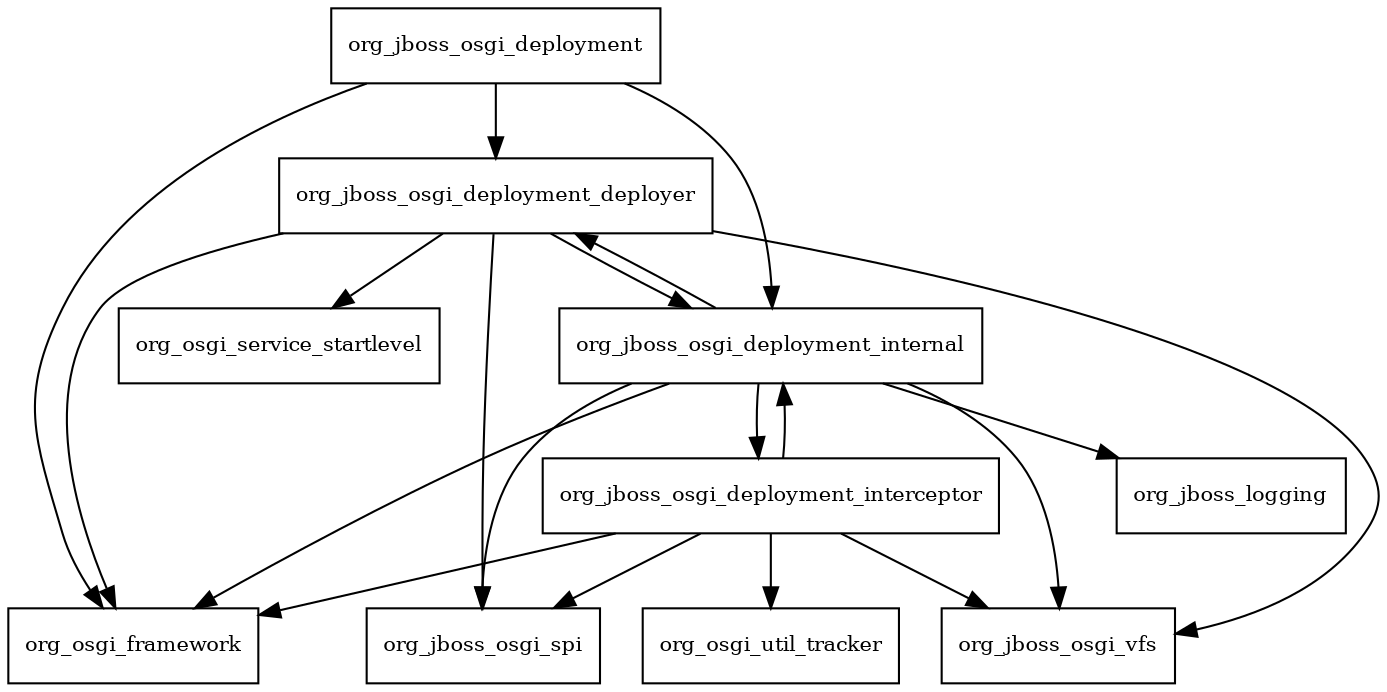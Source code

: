 digraph jbosgi_deployment_1_3_0_Final_redhat_1_package_dependencies {
  node [shape = box, fontsize=10.0];
  org_jboss_osgi_deployment -> org_jboss_osgi_deployment_deployer;
  org_jboss_osgi_deployment -> org_jboss_osgi_deployment_internal;
  org_jboss_osgi_deployment -> org_osgi_framework;
  org_jboss_osgi_deployment_deployer -> org_jboss_osgi_deployment_internal;
  org_jboss_osgi_deployment_deployer -> org_jboss_osgi_spi;
  org_jboss_osgi_deployment_deployer -> org_jboss_osgi_vfs;
  org_jboss_osgi_deployment_deployer -> org_osgi_framework;
  org_jboss_osgi_deployment_deployer -> org_osgi_service_startlevel;
  org_jboss_osgi_deployment_interceptor -> org_jboss_osgi_deployment_internal;
  org_jboss_osgi_deployment_interceptor -> org_jboss_osgi_spi;
  org_jboss_osgi_deployment_interceptor -> org_jboss_osgi_vfs;
  org_jboss_osgi_deployment_interceptor -> org_osgi_framework;
  org_jboss_osgi_deployment_interceptor -> org_osgi_util_tracker;
  org_jboss_osgi_deployment_internal -> org_jboss_logging;
  org_jboss_osgi_deployment_internal -> org_jboss_osgi_deployment_deployer;
  org_jboss_osgi_deployment_internal -> org_jboss_osgi_deployment_interceptor;
  org_jboss_osgi_deployment_internal -> org_jboss_osgi_spi;
  org_jboss_osgi_deployment_internal -> org_jboss_osgi_vfs;
  org_jboss_osgi_deployment_internal -> org_osgi_framework;
}
